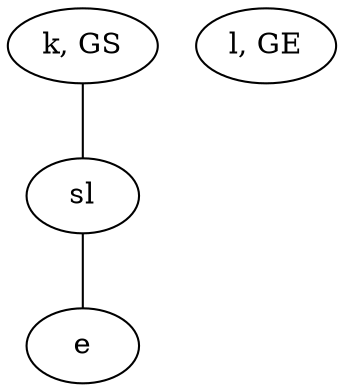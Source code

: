 graph {
KjSh [label="k, GS"]
HkNM [label="l, GE"]
DfBe [label="sl"]
BYzB [label="e"]
KjSh -- DfBe
DfBe -- BYzB
}